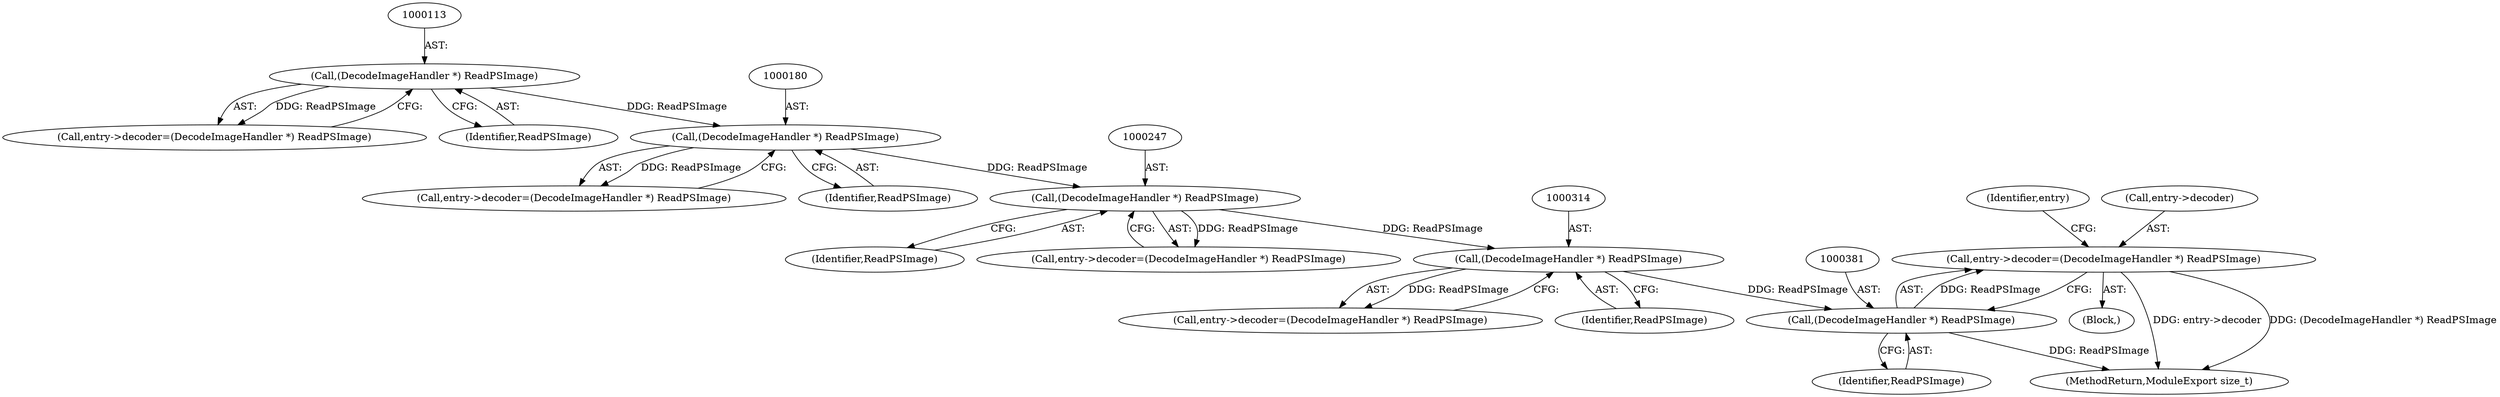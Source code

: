 digraph "0_ImageMagick_8598a497e2d1f556a34458cf54b40ba40674734c_0@pointer" {
"1000376" [label="(Call,entry->decoder=(DecodeImageHandler *) ReadPSImage)"];
"1000380" [label="(Call,(DecodeImageHandler *) ReadPSImage)"];
"1000313" [label="(Call,(DecodeImageHandler *) ReadPSImage)"];
"1000246" [label="(Call,(DecodeImageHandler *) ReadPSImage)"];
"1000179" [label="(Call,(DecodeImageHandler *) ReadPSImage)"];
"1000112" [label="(Call,(DecodeImageHandler *) ReadPSImage)"];
"1000108" [label="(Call,entry->decoder=(DecodeImageHandler *) ReadPSImage)"];
"1000385" [label="(Identifier,entry)"];
"1000382" [label="(Identifier,ReadPSImage)"];
"1000102" [label="(Block,)"];
"1000179" [label="(Call,(DecodeImageHandler *) ReadPSImage)"];
"1000315" [label="(Identifier,ReadPSImage)"];
"1000242" [label="(Call,entry->decoder=(DecodeImageHandler *) ReadPSImage)"];
"1000114" [label="(Identifier,ReadPSImage)"];
"1000380" [label="(Call,(DecodeImageHandler *) ReadPSImage)"];
"1000376" [label="(Call,entry->decoder=(DecodeImageHandler *) ReadPSImage)"];
"1000112" [label="(Call,(DecodeImageHandler *) ReadPSImage)"];
"1000377" [label="(Call,entry->decoder)"];
"1000246" [label="(Call,(DecodeImageHandler *) ReadPSImage)"];
"1000175" [label="(Call,entry->decoder=(DecodeImageHandler *) ReadPSImage)"];
"1000313" [label="(Call,(DecodeImageHandler *) ReadPSImage)"];
"1000181" [label="(Identifier,ReadPSImage)"];
"1000436" [label="(MethodReturn,ModuleExport size_t)"];
"1000248" [label="(Identifier,ReadPSImage)"];
"1000309" [label="(Call,entry->decoder=(DecodeImageHandler *) ReadPSImage)"];
"1000376" -> "1000102"  [label="AST: "];
"1000376" -> "1000380"  [label="CFG: "];
"1000377" -> "1000376"  [label="AST: "];
"1000380" -> "1000376"  [label="AST: "];
"1000385" -> "1000376"  [label="CFG: "];
"1000376" -> "1000436"  [label="DDG: entry->decoder"];
"1000376" -> "1000436"  [label="DDG: (DecodeImageHandler *) ReadPSImage"];
"1000380" -> "1000376"  [label="DDG: ReadPSImage"];
"1000380" -> "1000382"  [label="CFG: "];
"1000381" -> "1000380"  [label="AST: "];
"1000382" -> "1000380"  [label="AST: "];
"1000380" -> "1000436"  [label="DDG: ReadPSImage"];
"1000313" -> "1000380"  [label="DDG: ReadPSImage"];
"1000313" -> "1000309"  [label="AST: "];
"1000313" -> "1000315"  [label="CFG: "];
"1000314" -> "1000313"  [label="AST: "];
"1000315" -> "1000313"  [label="AST: "];
"1000309" -> "1000313"  [label="CFG: "];
"1000313" -> "1000309"  [label="DDG: ReadPSImage"];
"1000246" -> "1000313"  [label="DDG: ReadPSImage"];
"1000246" -> "1000242"  [label="AST: "];
"1000246" -> "1000248"  [label="CFG: "];
"1000247" -> "1000246"  [label="AST: "];
"1000248" -> "1000246"  [label="AST: "];
"1000242" -> "1000246"  [label="CFG: "];
"1000246" -> "1000242"  [label="DDG: ReadPSImage"];
"1000179" -> "1000246"  [label="DDG: ReadPSImage"];
"1000179" -> "1000175"  [label="AST: "];
"1000179" -> "1000181"  [label="CFG: "];
"1000180" -> "1000179"  [label="AST: "];
"1000181" -> "1000179"  [label="AST: "];
"1000175" -> "1000179"  [label="CFG: "];
"1000179" -> "1000175"  [label="DDG: ReadPSImage"];
"1000112" -> "1000179"  [label="DDG: ReadPSImage"];
"1000112" -> "1000108"  [label="AST: "];
"1000112" -> "1000114"  [label="CFG: "];
"1000113" -> "1000112"  [label="AST: "];
"1000114" -> "1000112"  [label="AST: "];
"1000108" -> "1000112"  [label="CFG: "];
"1000112" -> "1000108"  [label="DDG: ReadPSImage"];
}
